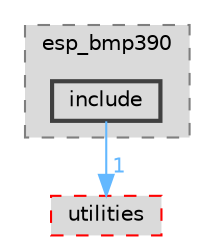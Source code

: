 digraph "components/peripherals/i2c/esp_bmp390/include"
{
 // LATEX_PDF_SIZE
  bgcolor="transparent";
  edge [fontname=Helvetica,fontsize=10,labelfontname=Helvetica,labelfontsize=10];
  node [fontname=Helvetica,fontsize=10,shape=box,height=0.2,width=0.4];
  compound=true
  subgraph clusterdir_091211d3afc6d873a5228179362b5915 {
    graph [ bgcolor="#dadada", pencolor="grey50", label="esp_bmp390", fontname=Helvetica,fontsize=10 style="filled,dashed", URL="dir_091211d3afc6d873a5228179362b5915.html",tooltip=""]
  dir_b1b3bd139d69936d660cbea8039169fd [label="include", fillcolor="#dadada", color="grey25", style="filled,bold", URL="dir_b1b3bd139d69936d660cbea8039169fd.html",tooltip=""];
  }
  dir_59ed5374a4f6b52e0256717e78b786a3 [label="utilities", fillcolor="#dadada", color="red", style="filled,dashed", URL="dir_59ed5374a4f6b52e0256717e78b786a3.html",tooltip=""];
  dir_b1b3bd139d69936d660cbea8039169fd->dir_59ed5374a4f6b52e0256717e78b786a3 [headlabel="1", labeldistance=1.5 headhref="dir_000049_000086.html" href="dir_000049_000086.html" color="steelblue1" fontcolor="steelblue1"];
}
